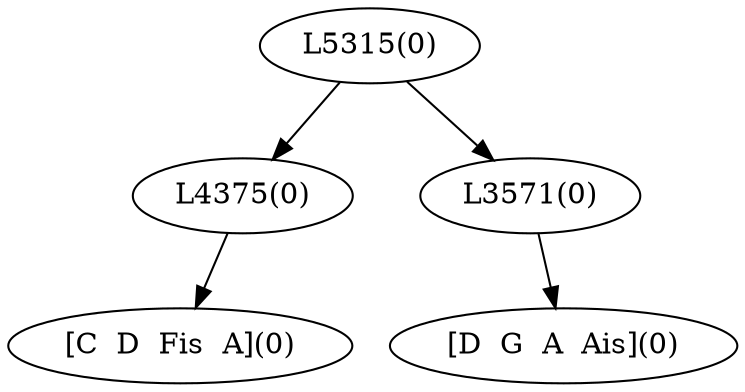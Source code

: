 digraph sample{
"L4375(0)"->"[C  D  Fis  A](0)"
"L3571(0)"->"[D  G  A  Ais](0)"
"L5315(0)"->"L4375(0)"
"L5315(0)"->"L3571(0)"
{rank = min; "L5315(0)"}
{rank = same; "L4375(0)"; "L3571(0)";}
{rank = max; "[C  D  Fis  A](0)"; "[D  G  A  Ais](0)";}
}